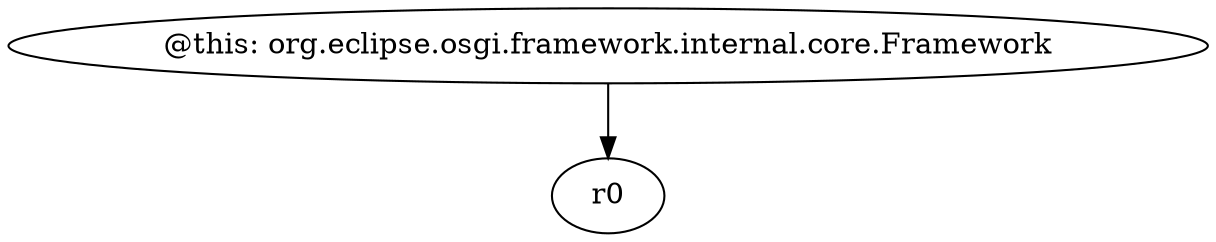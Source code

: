 digraph g {
0[label="@this: org.eclipse.osgi.framework.internal.core.Framework"]
1[label="r0"]
0->1[label=""]
}